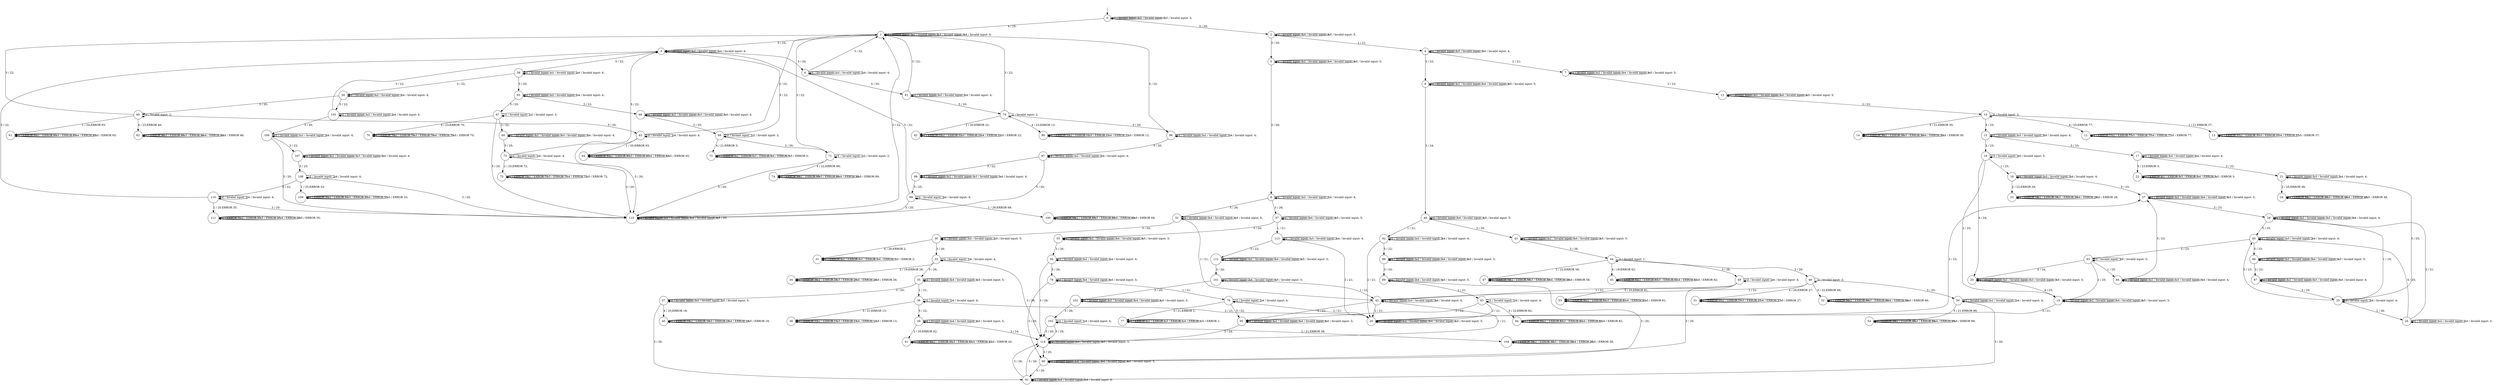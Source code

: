 digraph g {
__start0 [label="" shape="none"];

	s0 [shape="circle" label="0"];
	s1 [shape="circle" label="1"];
	s2 [shape="circle" label="2"];
	s3 [shape="circle" label="3"];
	s4 [shape="circle" label="4"];
	s5 [shape="circle" label="5"];
	s6 [shape="circle" label="6"];
	s7 [shape="circle" label="7"];
	s8 [shape="circle" label="8"];
	s9 [shape="circle" label="9"];
	s10 [shape="circle" label="10"];
	s11 [shape="circle" label="11"];
	s12 [shape="circle" label="12"];
	s13 [shape="circle" label="13"];
	s14 [shape="circle" label="14"];
	s15 [shape="circle" label="15"];
	s16 [shape="circle" label="16"];
	s17 [shape="circle" label="17"];
	s18 [shape="circle" label="18"];
	s19 [shape="circle" label="19"];
	s20 [shape="circle" label="20"];
	s21 [shape="circle" label="21"];
	s22 [shape="circle" label="22"];
	s23 [shape="circle" label="23"];
	s24 [shape="circle" label="24"];
	s25 [shape="circle" label="25"];
	s26 [shape="circle" label="26"];
	s27 [shape="circle" label="27"];
	s28 [shape="circle" label="28"];
	s29 [shape="circle" label="29"];
	s30 [shape="circle" label="30"];
	s31 [shape="circle" label="31"];
	s32 [shape="circle" label="32"];
	s33 [shape="circle" label="33"];
	s34 [shape="circle" label="34"];
	s35 [shape="circle" label="35"];
	s36 [shape="circle" label="36"];
	s37 [shape="circle" label="37"];
	s38 [shape="circle" label="38"];
	s39 [shape="circle" label="39"];
	s40 [shape="circle" label="40"];
	s41 [shape="circle" label="41"];
	s42 [shape="circle" label="42"];
	s43 [shape="circle" label="43"];
	s44 [shape="circle" label="44"];
	s45 [shape="circle" label="45"];
	s46 [shape="circle" label="46"];
	s47 [shape="circle" label="47"];
	s48 [shape="circle" label="48"];
	s49 [shape="circle" label="49"];
	s50 [shape="circle" label="50"];
	s51 [shape="circle" label="51"];
	s52 [shape="circle" label="52"];
	s53 [shape="circle" label="53"];
	s54 [shape="circle" label="54"];
	s55 [shape="circle" label="55"];
	s56 [shape="circle" label="56"];
	s57 [shape="circle" label="57"];
	s58 [shape="circle" label="58"];
	s59 [shape="circle" label="59"];
	s60 [shape="circle" label="60"];
	s61 [shape="circle" label="61"];
	s62 [shape="circle" label="62"];
	s63 [shape="circle" label="63"];
	s64 [shape="circle" label="64"];
	s65 [shape="circle" label="65"];
	s66 [shape="circle" label="66"];
	s67 [shape="circle" label="67"];
	s68 [shape="circle" label="68"];
	s69 [shape="circle" label="69"];
	s70 [shape="circle" label="70"];
	s71 [shape="circle" label="71"];
	s72 [shape="circle" label="72"];
	s73 [shape="circle" label="73"];
	s74 [shape="circle" label="74"];
	s75 [shape="circle" label="75"];
	s76 [shape="circle" label="76"];
	s77 [shape="circle" label="77"];
	s78 [shape="circle" label="78"];
	s79 [shape="circle" label="79"];
	s80 [shape="circle" label="80"];
	s81 [shape="circle" label="81"];
	s82 [shape="circle" label="82"];
	s83 [shape="circle" label="83"];
	s84 [shape="circle" label="84"];
	s85 [shape="circle" label="85"];
	s86 [shape="circle" label="86"];
	s87 [shape="circle" label="87"];
	s88 [shape="circle" label="88"];
	s89 [shape="circle" label="89"];
	s90 [shape="circle" label="90"];
	s91 [shape="circle" label="91"];
	s92 [shape="circle" label="92"];
	s93 [shape="circle" label="93"];
	s94 [shape="circle" label="94"];
	s95 [shape="circle" label="95"];
	s96 [shape="circle" label="96"];
	s97 [shape="circle" label="97"];
	s98 [shape="circle" label="98"];
	s99 [shape="circle" label="99"];
	s100 [shape="circle" label="100"];
	s101 [shape="circle" label="101"];
	s102 [shape="circle" label="102"];
	s103 [shape="circle" label="103"];
	s104 [shape="circle" label="104"];
	s105 [shape="circle" label="105"];
	s106 [shape="circle" label="106"];
	s107 [shape="circle" label="107"];
	s108 [shape="circle" label="108"];
	s109 [shape="circle" label="109"];
	s110 [shape="circle" label="110"];
	s111 [shape="circle" label="111"];
	s112 [shape="circle" label="112"];
	s113 [shape="circle" label="113"];
	s114 [shape="circle" label="114"];
	s115 [shape="circle" label="115"];
	s0 -> s0 [label="1 / Invalid input: 1;"];
	s0 -> s0 [label="2 / Invalid input: 2;"];
	s0 -> s0 [label="3 / Invalid input: 3;"];
	s0 -> s1 [label="4 / 25;"];
	s0 -> s2 [label="5 / 26;"];
	s1 -> s1 [label="1 / Invalid input: 1;"];
	s1 -> s1 [label="2 / Invalid input: 2;"];
	s1 -> s1 [label="3 / Invalid input: 3;"];
	s1 -> s1 [label="4 / Invalid input: 4;"];
	s1 -> s3 [label="5 / 25;"];
	s2 -> s4 [label="1 / 21;"];
	s2 -> s2 [label="2 / Invalid input: 2;"];
	s2 -> s5 [label="3 / 20;"];
	s2 -> s2 [label="4 / Invalid input: 4;"];
	s2 -> s2 [label="5 / Invalid input: 5;"];
	s3 -> s3 [label="1 / Invalid input: 1;"];
	s3 -> s3 [label="2 / Invalid input: 2;"];
	s3 -> s6 [label="3 / 20;"];
	s3 -> s3 [label="4 / Invalid input: 4;"];
	s3 -> s58 [label="5 / 22;"];
	s4 -> s4 [label="1 / Invalid input: 1;"];
	s4 -> s7 [label="2 / 21;"];
	s4 -> s4 [label="3 / Invalid input: 3;"];
	s4 -> s4 [label="4 / Invalid input: 4;"];
	s4 -> s8 [label="5 / 22;"];
	s5 -> s5 [label="1 / Invalid input: 1;"];
	s5 -> s5 [label="2 / Invalid input: 2;"];
	s5 -> s9 [label="3 / 26;"];
	s5 -> s5 [label="4 / Invalid input: 4;"];
	s5 -> s5 [label="5 / Invalid input: 5;"];
	s6 -> s6 [label="1 / Invalid input: 1;"];
	s6 -> s6 [label="2 / Invalid input: 2;"];
	s6 -> s1 [label="3 / 22;"];
	s6 -> s6 [label="4 / Invalid input: 4;"];
	s6 -> s81 [label="5 / 20;"];
	s7 -> s7 [label="1 / Invalid input: 1;"];
	s7 -> s7 [label="2 / Invalid input: 2;"];
	s7 -> s12 [label="3 / 23;"];
	s7 -> s7 [label="4 / Invalid input: 4;"];
	s7 -> s7 [label="5 / Invalid input: 5;"];
	s8 -> s8 [label="1 / Invalid input: 1;"];
	s8 -> s8 [label="2 / Invalid input: 2;"];
	s8 -> s46 [label="3 / 24;"];
	s8 -> s8 [label="4 / Invalid input: 4;"];
	s8 -> s8 [label="5 / Invalid input: 5;"];
	s9 -> s9 [label="1 / Invalid input: 1;"];
	s9 -> s9 [label="2 / Invalid input: 2;"];
	s9 -> s57 [label="3 / 26;"];
	s9 -> s9 [label="4 / Invalid input: 4;"];
	s9 -> s32 [label="5 / 26;"];
	s10 -> s13 [label="1 / 21;ERROR 37;"];
	s10 -> s10 [label="2 / Invalid input: 2;"];
	s10 -> s14 [label="3 / 21;ERROR 30;"];
	s10 -> s11 [label="4 / 25;ERROR 77;"];
	s10 -> s15 [label="5 / 25;"];
	s11 -> s11 [label="1 / ERROR 77;"];
	s11 -> s11 [label="2 / ERROR 77;"];
	s11 -> s11 [label="3 / ERROR 77;"];
	s11 -> s11 [label="4 / ERROR 77;"];
	s11 -> s11 [label="5 / ERROR 77;"];
	s12 -> s12 [label="1 / Invalid input: 1;"];
	s12 -> s12 [label="2 / Invalid input: 2;"];
	s12 -> s10 [label="3 / 23;"];
	s12 -> s12 [label="4 / Invalid input: 4;"];
	s12 -> s12 [label="5 / Invalid input: 5;"];
	s13 -> s13 [label="1 / ERROR 37;"];
	s13 -> s13 [label="2 / ERROR 37;"];
	s13 -> s13 [label="3 / ERROR 37;"];
	s13 -> s13 [label="4 / ERROR 37;"];
	s13 -> s13 [label="5 / ERROR 37;"];
	s14 -> s14 [label="1 / ERROR 30;"];
	s14 -> s14 [label="2 / ERROR 30;"];
	s14 -> s14 [label="3 / ERROR 30;"];
	s14 -> s14 [label="4 / ERROR 30;"];
	s14 -> s14 [label="5 / ERROR 30;"];
	s15 -> s15 [label="1 / Invalid input: 1;"];
	s15 -> s16 [label="2 / 23;"];
	s15 -> s15 [label="3 / Invalid input: 3;"];
	s15 -> s15 [label="4 / Invalid input: 4;"];
	s15 -> s17 [label="5 / 23;"];
	s16 -> s18 [label="1 / 25;"];
	s16 -> s19 [label="2 / 25;"];
	s16 -> s16 [label="3 / Invalid input: 3;"];
	s16 -> s20 [label="4 / 24;"];
	s16 -> s16 [label="5 / Invalid input: 5;"];
	s17 -> s17 [label="1 / Invalid input: 1;"];
	s17 -> s17 [label="2 / Invalid input: 2;"];
	s17 -> s21 [label="3 / 22;"];
	s17 -> s17 [label="4 / Invalid input: 4;"];
	s17 -> s22 [label="5 / 23;ERROR 3;"];
	s18 -> s18 [label="1 / Invalid input: 1;"];
	s18 -> s23 [label="2 / 23;ERROR 28;"];
	s18 -> s18 [label="3 / Invalid input: 3;"];
	s18 -> s18 [label="4 / Invalid input: 4;"];
	s18 -> s27 [label="5 / 23;"];
	s19 -> s19 [label="1 / Invalid input: 1;"];
	s19 -> s19 [label="2 / Invalid input: 2;"];
	s19 -> s29 [label="3 / 21;"];
	s19 -> s19 [label="4 / Invalid input: 4;"];
	s19 -> s19 [label="5 / Invalid input: 5;"];
	s20 -> s20 [label="1 / Invalid input: 1;"];
	s20 -> s20 [label="2 / Invalid input: 2;"];
	s20 -> s20 [label="3 / Invalid input: 3;"];
	s20 -> s19 [label="4 / 25;"];
	s20 -> s20 [label="5 / Invalid input: 5;"];
	s21 -> s21 [label="1 / Invalid input: 1;"];
	s21 -> s24 [label="2 / 25;ERROR 48;"];
	s21 -> s21 [label="3 / Invalid input: 3;"];
	s21 -> s21 [label="4 / Invalid input: 4;"];
	s21 -> s25 [label="5 / 25;"];
	s22 -> s22 [label="1 / ERROR 3;"];
	s22 -> s22 [label="2 / ERROR 3;"];
	s22 -> s22 [label="3 / ERROR 3;"];
	s22 -> s22 [label="4 / ERROR 3;"];
	s22 -> s22 [label="5 / ERROR 3;"];
	s23 -> s23 [label="1 / ERROR 28;"];
	s23 -> s23 [label="2 / ERROR 28;"];
	s23 -> s23 [label="3 / ERROR 28;"];
	s23 -> s23 [label="4 / ERROR 28;"];
	s23 -> s23 [label="5 / ERROR 28;"];
	s24 -> s24 [label="1 / ERROR 48;"];
	s24 -> s24 [label="2 / ERROR 48;"];
	s24 -> s24 [label="3 / ERROR 48;"];
	s24 -> s24 [label="4 / ERROR 48;"];
	s24 -> s24 [label="5 / ERROR 48;"];
	s25 -> s28 [label="1 / 19;"];
	s25 -> s26 [label="2 / 26;"];
	s25 -> s25 [label="3 / Invalid input: 3;"];
	s25 -> s25 [label="4 / Invalid input: 4;"];
	s25 -> s85 [label="5 / 23;"];
	s26 -> s26 [label="1 / Invalid input: 1;"];
	s26 -> s26 [label="2 / Invalid input: 2;"];
	s26 -> s26 [label="3 / Invalid input: 3;"];
	s26 -> s85 [label="4 / 25;"];
	s26 -> s28 [label="5 / 21;"];
	s27 -> s27 [label="1 / Invalid input: 1;"];
	s27 -> s27 [label="2 / Invalid input: 2;"];
	s27 -> s28 [label="3 / 23;"];
	s27 -> s27 [label="4 / Invalid input: 4;"];
	s27 -> s27 [label="5 / Invalid input: 5;"];
	s28 -> s28 [label="1 / Invalid input: 1;"];
	s28 -> s28 [label="2 / Invalid input: 2;"];
	s28 -> s28 [label="3 / Invalid input: 3;"];
	s28 -> s28 [label="4 / Invalid input: 4;"];
	s28 -> s85 [label="5 / 25;"];
	s29 -> s29 [label="1 / Invalid input: 1;"];
	s29 -> s29 [label="2 / Invalid input: 2;"];
	s29 -> s27 [label="3 / 23;"];
	s29 -> s29 [label="4 / Invalid input: 4;"];
	s29 -> s29 [label="5 / Invalid input: 5;"];
	s30 -> s30 [label="1 / Invalid input: 1;"];
	s30 -> s30 [label="2 / Invalid input: 2;"];
	s30 -> s33 [label="3 / 26;"];
	s30 -> s31 [label="4 / 26;ERROR 2;"];
	s30 -> s30 [label="5 / Invalid input: 5;"];
	s31 -> s31 [label="1 / ERROR 2;"];
	s31 -> s31 [label="2 / ERROR 2;"];
	s31 -> s31 [label="3 / ERROR 2;"];
	s31 -> s31 [label="4 / ERROR 2;"];
	s31 -> s31 [label="5 / ERROR 2;"];
	s32 -> s42 [label="1 / 21;"];
	s32 -> s32 [label="2 / Invalid input: 2;"];
	s32 -> s30 [label="3 / 20;"];
	s32 -> s32 [label="4 / Invalid input: 4;"];
	s32 -> s32 [label="5 / Invalid input: 5;"];
	s33 -> s33 [label="1 / Invalid input: 1;"];
	s33 -> s34 [label="2 / 19;ERROR 26;"];
	s33 -> s114 [label="3 / 26;"];
	s33 -> s33 [label="4 / Invalid input: 4;"];
	s33 -> s35 [label="5 / 26;"];
	s34 -> s34 [label="1 / ERROR 26;"];
	s34 -> s34 [label="2 / ERROR 26;"];
	s34 -> s34 [label="3 / ERROR 26;"];
	s34 -> s34 [label="4 / ERROR 26;"];
	s34 -> s34 [label="5 / ERROR 26;"];
	s35 -> s36 [label="1 / 21;"];
	s35 -> s35 [label="2 / Invalid input: 2;"];
	s35 -> s37 [label="3 / 20;"];
	s35 -> s35 [label="4 / Invalid input: 4;"];
	s35 -> s35 [label="5 / Invalid input: 5;"];
	s36 -> s36 [label="1 / Invalid input: 1;"];
	s36 -> s29 [label="2 / 21;"];
	s36 -> s38 [label="3 / 21;ERROR 13;"];
	s36 -> s36 [label="4 / Invalid input: 4;"];
	s36 -> s39 [label="5 / 22;"];
	s37 -> s37 [label="1 / Invalid input: 1;"];
	s37 -> s37 [label="2 / Invalid input: 2;"];
	s37 -> s91 [label="3 / 26;"];
	s37 -> s40 [label="4 / 20;ERROR 18;"];
	s37 -> s37 [label="5 / Invalid input: 5;"];
	s38 -> s38 [label="1 / ERROR 13;"];
	s38 -> s38 [label="2 / ERROR 13;"];
	s38 -> s38 [label="3 / ERROR 13;"];
	s38 -> s38 [label="4 / ERROR 13;"];
	s38 -> s38 [label="5 / ERROR 13;"];
	s39 -> s39 [label="1 / Invalid input: 1;"];
	s39 -> s41 [label="2 / 20;ERROR 42;"];
	s39 -> s114 [label="3 / 24;"];
	s39 -> s39 [label="4 / Invalid input: 4;"];
	s39 -> s39 [label="5 / Invalid input: 5;"];
	s40 -> s40 [label="1 / ERROR 18;"];
	s40 -> s40 [label="2 / ERROR 18;"];
	s40 -> s40 [label="3 / ERROR 18;"];
	s40 -> s40 [label="4 / ERROR 18;"];
	s40 -> s40 [label="5 / ERROR 18;"];
	s41 -> s41 [label="1 / ERROR 42;"];
	s41 -> s41 [label="2 / ERROR 42;"];
	s41 -> s41 [label="3 / ERROR 42;"];
	s41 -> s41 [label="4 / ERROR 42;"];
	s41 -> s41 [label="5 / ERROR 42;"];
	s42 -> s42 [label="1 / Invalid input: 1;"];
	s42 -> s29 [label="2 / 21;"];
	s42 -> s42 [label="3 / Invalid input: 3;"];
	s42 -> s42 [label="4 / Invalid input: 4;"];
	s42 -> s95 [label="5 / 22;"];
	s43 -> s43 [label="1 / Invalid input: 1;"];
	s43 -> s43 [label="2 / Invalid input: 2;"];
	s43 -> s44 [label="3 / 26;"];
	s43 -> s43 [label="4 / Invalid input: 4;"];
	s43 -> s43 [label="5 / Invalid input: 5;"];
	s44 -> s44 [label="1 / Invalid input: 1;"];
	s44 -> s47 [label="2 / 22;ERROR 58;"];
	s44 -> s48 [label="3 / 26;"];
	s44 -> s45 [label="4 / 19;ERROR 62;"];
	s44 -> s49 [label="5 / 26;"];
	s45 -> s45 [label="1 / ERROR 62;"];
	s45 -> s45 [label="2 / ERROR 62;"];
	s45 -> s45 [label="3 / ERROR 62;"];
	s45 -> s45 [label="4 / ERROR 62;"];
	s45 -> s45 [label="5 / ERROR 62;"];
	s46 -> s92 [label="1 / 21;"];
	s46 -> s46 [label="2 / Invalid input: 2;"];
	s46 -> s43 [label="3 / 20;"];
	s46 -> s46 [label="4 / Invalid input: 4;"];
	s46 -> s46 [label="5 / Invalid input: 5;"];
	s47 -> s47 [label="1 / ERROR 58;"];
	s47 -> s47 [label="2 / ERROR 58;"];
	s47 -> s47 [label="3 / ERROR 58;"];
	s47 -> s47 [label="4 / ERROR 58;"];
	s47 -> s47 [label="5 / ERROR 58;"];
	s48 -> s42 [label="1 / 21;"];
	s48 -> s48 [label="2 / Invalid input: 2;"];
	s48 -> s50 [label="3 / 20;"];
	s48 -> s51 [label="4 / 26;ERROR 27;"];
	s48 -> s52 [label="5 / 22;ERROR 66;"];
	s49 -> s42 [label="1 / 21;"];
	s49 -> s49 [label="2 / Invalid input: 2;"];
	s49 -> s90 [label="3 / 20;"];
	s49 -> s49 [label="4 / Invalid input: 4;"];
	s49 -> s53 [label="5 / 25;ERROR 81;"];
	s50 -> s50 [label="1 / Invalid input: 1;"];
	s50 -> s50 [label="2 / Invalid input: 2;"];
	s50 -> s91 [label="3 / 26;"];
	s50 -> s50 [label="4 / Invalid input: 4;"];
	s50 -> s54 [label="5 / 21;ERROR 99;"];
	s51 -> s51 [label="1 / ERROR 27;"];
	s51 -> s51 [label="2 / ERROR 27;"];
	s51 -> s51 [label="3 / ERROR 27;"];
	s51 -> s51 [label="4 / ERROR 27;"];
	s51 -> s51 [label="5 / ERROR 27;"];
	s52 -> s52 [label="1 / ERROR 66;"];
	s52 -> s52 [label="2 / ERROR 66;"];
	s52 -> s52 [label="3 / ERROR 66;"];
	s52 -> s52 [label="4 / ERROR 66;"];
	s52 -> s52 [label="5 / ERROR 66;"];
	s53 -> s53 [label="1 / ERROR 81;"];
	s53 -> s53 [label="2 / ERROR 81;"];
	s53 -> s53 [label="3 / ERROR 81;"];
	s53 -> s53 [label="4 / ERROR 81;"];
	s53 -> s53 [label="5 / ERROR 81;"];
	s54 -> s54 [label="1 / ERROR 99;"];
	s54 -> s54 [label="2 / ERROR 99;"];
	s54 -> s54 [label="3 / ERROR 99;"];
	s54 -> s54 [label="4 / ERROR 99;"];
	s54 -> s54 [label="5 / ERROR 99;"];
	s55 -> s55 [label="1 / Invalid input: 1;"];
	s55 -> s55 [label="2 / Invalid input: 2;"];
	s55 -> s56 [label="3 / 26;"];
	s55 -> s55 [label="4 / Invalid input: 4;"];
	s55 -> s55 [label="5 / Invalid input: 5;"];
	s56 -> s56 [label="1 / Invalid input: 1;"];
	s56 -> s56 [label="2 / Invalid input: 2;"];
	s56 -> s114 [label="3 / 26;"];
	s56 -> s56 [label="4 / Invalid input: 4;"];
	s56 -> s78 [label="5 / 26;"];
	s57 -> s113 [label="1 / 21;"];
	s57 -> s57 [label="2 / Invalid input: 2;"];
	s57 -> s55 [label="3 / 20;"];
	s57 -> s57 [label="4 / Invalid input: 4;"];
	s57 -> s57 [label="5 / Invalid input: 5;"];
	s58 -> s58 [label="1 / Invalid input: 1;"];
	s58 -> s58 [label="2 / Invalid input: 2;"];
	s58 -> s65 [label="3 / 20;"];
	s58 -> s58 [label="4 / Invalid input: 4;"];
	s58 -> s59 [label="5 / 22;"];
	s59 -> s59 [label="1 / Invalid input: 1;"];
	s59 -> s59 [label="2 / Invalid input: 2;"];
	s59 -> s60 [label="3 / 20;"];
	s59 -> s59 [label="4 / Invalid input: 4;"];
	s59 -> s105 [label="5 / 22;"];
	s60 -> s61 [label="1 / 24;ERROR 65;"];
	s60 -> s60 [label="2 / Invalid input: 2;"];
	s60 -> s1 [label="3 / 22;"];
	s60 -> s62 [label="4 / 23;ERROR 46;"];
	s60 -> s63 [label="5 / 20;"];
	s61 -> s61 [label="1 / ERROR 65;"];
	s61 -> s61 [label="2 / ERROR 65;"];
	s61 -> s61 [label="3 / ERROR 65;"];
	s61 -> s61 [label="4 / ERROR 65;"];
	s61 -> s61 [label="5 / ERROR 65;"];
	s62 -> s62 [label="1 / ERROR 46;"];
	s62 -> s62 [label="2 / ERROR 46;"];
	s62 -> s62 [label="3 / ERROR 46;"];
	s62 -> s62 [label="4 / ERROR 46;"];
	s62 -> s62 [label="5 / ERROR 46;"];
	s63 -> s64 [label="1 / 20;ERROR 93;"];
	s63 -> s63 [label="2 / Invalid input: 2;"];
	s63 -> s1 [label="3 / 22;"];
	s63 -> s63 [label="4 / Invalid input: 4;"];
	s63 -> s115 [label="5 / 20;"];
	s64 -> s64 [label="1 / ERROR 93;"];
	s64 -> s64 [label="2 / ERROR 93;"];
	s64 -> s64 [label="3 / ERROR 93;"];
	s64 -> s64 [label="4 / ERROR 93;"];
	s64 -> s64 [label="5 / ERROR 93;"];
	s65 -> s65 [label="1 / Invalid input: 1;"];
	s65 -> s65 [label="2 / Invalid input: 2;"];
	s65 -> s66 [label="3 / 22;"];
	s65 -> s65 [label="4 / Invalid input: 4;"];
	s65 -> s67 [label="5 / 20;"];
	s66 -> s66 [label="1 / Invalid input: 1;"];
	s66 -> s66 [label="2 / Invalid input: 2;"];
	s66 -> s66 [label="3 / Invalid input: 3;"];
	s66 -> s66 [label="4 / Invalid input: 4;"];
	s66 -> s68 [label="5 / 25;"];
	s67 -> s67 [label="1 / Invalid input: 1;"];
	s67 -> s67 [label="2 / Invalid input: 2;"];
	s67 -> s69 [label="3 / 22;"];
	s67 -> s70 [label="4 / 23;ERROR 70;"];
	s67 -> s115 [label="5 / 20;"];
	s68 -> s68 [label="1 / Invalid input: 1;"];
	s68 -> s68 [label="2 / Invalid input: 2;"];
	s68 -> s71 [label="3 / 20;"];
	s68 -> s72 [label="4 / 21;ERROR 5;"];
	s68 -> s3 [label="5 / 22;"];
	s69 -> s69 [label="1 / Invalid input: 1;"];
	s69 -> s69 [label="2 / Invalid input: 2;"];
	s69 -> s69 [label="3 / Invalid input: 3;"];
	s69 -> s69 [label="4 / Invalid input: 4;"];
	s69 -> s73 [label="5 / 25;"];
	s70 -> s70 [label="1 / ERROR 70;"];
	s70 -> s70 [label="2 / ERROR 70;"];
	s70 -> s70 [label="3 / ERROR 70;"];
	s70 -> s70 [label="4 / ERROR 70;"];
	s70 -> s70 [label="5 / ERROR 70;"];
	s71 -> s71 [label="1 / Invalid input: 1;"];
	s71 -> s71 [label="2 / Invalid input: 2;"];
	s71 -> s1 [label="3 / 22;"];
	s71 -> s74 [label="4 / 22;ERROR 89;"];
	s71 -> s115 [label="5 / 20;"];
	s72 -> s72 [label="1 / ERROR 5;"];
	s72 -> s72 [label="2 / ERROR 5;"];
	s72 -> s72 [label="3 / ERROR 5;"];
	s72 -> s72 [label="4 / ERROR 5;"];
	s72 -> s72 [label="5 / ERROR 5;"];
	s73 -> s73 [label="1 / Invalid input: 1;"];
	s73 -> s75 [label="2 / 25;ERROR 72;"];
	s73 -> s115 [label="3 / 20;"];
	s73 -> s73 [label="4 / Invalid input: 4;"];
	s73 -> s3 [label="5 / 22;"];
	s74 -> s74 [label="1 / ERROR 89;"];
	s74 -> s74 [label="2 / ERROR 89;"];
	s74 -> s74 [label="3 / ERROR 89;"];
	s74 -> s74 [label="4 / ERROR 89;"];
	s74 -> s74 [label="5 / ERROR 89;"];
	s75 -> s75 [label="1 / ERROR 72;"];
	s75 -> s75 [label="2 / ERROR 72;"];
	s75 -> s75 [label="3 / ERROR 72;"];
	s75 -> s75 [label="4 / ERROR 72;"];
	s75 -> s75 [label="5 / ERROR 72;"];
	s76 -> s76 [label="1 / Invalid input: 1;"];
	s76 -> s29 [label="2 / 21;"];
	s76 -> s77 [label="3 / 21;ERROR 1;"];
	s76 -> s76 [label="4 / Invalid input: 4;"];
	s76 -> s95 [label="5 / 22;"];
	s77 -> s77 [label="1 / ERROR 1;"];
	s77 -> s77 [label="2 / ERROR 1;"];
	s77 -> s77 [label="3 / ERROR 1;"];
	s77 -> s77 [label="4 / ERROR 1;"];
	s77 -> s77 [label="5 / ERROR 1;"];
	s78 -> s76 [label="1 / 21;"];
	s78 -> s78 [label="2 / Invalid input: 2;"];
	s78 -> s90 [label="3 / 20;"];
	s78 -> s78 [label="4 / Invalid input: 4;"];
	s78 -> s78 [label="5 / Invalid input: 5;"];
	s79 -> s82 [label="1 / 20;ERROR 22;"];
	s79 -> s79 [label="2 / Invalid input: 2;"];
	s79 -> s1 [label="3 / 22;"];
	s79 -> s80 [label="4 / 23;ERROR 12;"];
	s79 -> s96 [label="5 / 20;"];
	s80 -> s80 [label="1 / ERROR 12;"];
	s80 -> s80 [label="2 / ERROR 12;"];
	s80 -> s80 [label="3 / ERROR 12;"];
	s80 -> s80 [label="4 / ERROR 12;"];
	s80 -> s80 [label="5 / ERROR 12;"];
	s81 -> s81 [label="1 / Invalid input: 1;"];
	s81 -> s81 [label="2 / Invalid input: 2;"];
	s81 -> s1 [label="3 / 22;"];
	s81 -> s81 [label="4 / Invalid input: 4;"];
	s81 -> s79 [label="5 / 20;"];
	s82 -> s82 [label="1 / ERROR 22;"];
	s82 -> s82 [label="2 / ERROR 22;"];
	s82 -> s82 [label="3 / ERROR 22;"];
	s82 -> s82 [label="4 / ERROR 22;"];
	s82 -> s82 [label="5 / ERROR 22;"];
	s83 -> s84 [label="1 / 25;"];
	s83 -> s19 [label="2 / 25;"];
	s83 -> s83 [label="3 / Invalid input: 3;"];
	s83 -> s20 [label="4 / 24;"];
	s83 -> s83 [label="5 / Invalid input: 5;"];
	s84 -> s84 [label="1 / Invalid input: 1;"];
	s84 -> s84 [label="2 / Invalid input: 2;"];
	s84 -> s84 [label="3 / Invalid input: 3;"];
	s84 -> s84 [label="4 / Invalid input: 4;"];
	s84 -> s27 [label="5 / 23;"];
	s85 -> s85 [label="1 / Invalid input: 1;"];
	s85 -> s83 [label="2 / 23;"];
	s85 -> s85 [label="3 / Invalid input: 3;"];
	s85 -> s85 [label="4 / Invalid input: 4;"];
	s85 -> s86 [label="5 / 23;"];
	s86 -> s86 [label="1 / Invalid input: 1;"];
	s86 -> s86 [label="2 / Invalid input: 2;"];
	s86 -> s87 [label="3 / 22;"];
	s86 -> s86 [label="4 / Invalid input: 4;"];
	s86 -> s86 [label="5 / Invalid input: 5;"];
	s87 -> s87 [label="1 / Invalid input: 1;"];
	s87 -> s87 [label="2 / Invalid input: 2;"];
	s87 -> s87 [label="3 / Invalid input: 3;"];
	s87 -> s87 [label="4 / Invalid input: 4;"];
	s87 -> s25 [label="5 / 25;"];
	s88 -> s88 [label="1 / Invalid input: 1;"];
	s88 -> s88 [label="2 / Invalid input: 2;"];
	s88 -> s89 [label="3 / 24;"];
	s88 -> s88 [label="4 / Invalid input: 4;"];
	s88 -> s88 [label="5 / Invalid input: 5;"];
	s89 -> s93 [label="1 / 21;"];
	s89 -> s89 [label="2 / Invalid input: 2;"];
	s89 -> s90 [label="3 / 20;"];
	s89 -> s89 [label="4 / Invalid input: 4;"];
	s89 -> s89 [label="5 / Invalid input: 5;"];
	s90 -> s90 [label="1 / Invalid input: 1;"];
	s90 -> s90 [label="2 / Invalid input: 2;"];
	s90 -> s91 [label="3 / 26;"];
	s90 -> s90 [label="4 / Invalid input: 4;"];
	s90 -> s90 [label="5 / Invalid input: 5;"];
	s91 -> s91 [label="1 / Invalid input: 1;"];
	s91 -> s91 [label="2 / Invalid input: 2;"];
	s91 -> s114 [label="3 / 26;"];
	s91 -> s91 [label="4 / Invalid input: 4;"];
	s91 -> s114 [label="5 / 26;"];
	s92 -> s92 [label="1 / Invalid input: 1;"];
	s92 -> s29 [label="2 / 21;"];
	s92 -> s92 [label="3 / Invalid input: 3;"];
	s92 -> s92 [label="4 / Invalid input: 4;"];
	s92 -> s88 [label="5 / 22;"];
	s93 -> s93 [label="1 / Invalid input: 1;"];
	s93 -> s29 [label="2 / 21;"];
	s93 -> s94 [label="3 / 22;ERROR 82;"];
	s93 -> s93 [label="4 / Invalid input: 4;"];
	s93 -> s95 [label="5 / 22;"];
	s94 -> s94 [label="1 / ERROR 82;"];
	s94 -> s94 [label="2 / ERROR 82;"];
	s94 -> s94 [label="3 / ERROR 82;"];
	s94 -> s94 [label="4 / ERROR 82;"];
	s94 -> s94 [label="5 / ERROR 82;"];
	s95 -> s95 [label="1 / Invalid input: 1;"];
	s95 -> s95 [label="2 / Invalid input: 2;"];
	s95 -> s114 [label="3 / 24;"];
	s95 -> s95 [label="4 / Invalid input: 4;"];
	s95 -> s95 [label="5 / Invalid input: 5;"];
	s96 -> s96 [label="1 / Invalid input: 1;"];
	s96 -> s96 [label="2 / Invalid input: 2;"];
	s96 -> s1 [label="3 / 22;"];
	s96 -> s96 [label="4 / Invalid input: 4;"];
	s96 -> s97 [label="5 / 20;"];
	s97 -> s97 [label="1 / Invalid input: 1;"];
	s97 -> s97 [label="2 / Invalid input: 2;"];
	s97 -> s98 [label="3 / 22;"];
	s97 -> s97 [label="4 / Invalid input: 4;"];
	s97 -> s115 [label="5 / 20;"];
	s98 -> s98 [label="1 / Invalid input: 1;"];
	s98 -> s98 [label="2 / Invalid input: 2;"];
	s98 -> s98 [label="3 / Invalid input: 3;"];
	s98 -> s98 [label="4 / Invalid input: 4;"];
	s98 -> s99 [label="5 / 25;"];
	s99 -> s100 [label="1 / 26;ERROR 69;"];
	s99 -> s99 [label="2 / Invalid input: 2;"];
	s99 -> s115 [label="3 / 20;"];
	s99 -> s99 [label="4 / Invalid input: 4;"];
	s99 -> s3 [label="5 / 22;"];
	s100 -> s100 [label="1 / ERROR 69;"];
	s100 -> s100 [label="2 / ERROR 69;"];
	s100 -> s100 [label="3 / ERROR 69;"];
	s100 -> s100 [label="4 / ERROR 69;"];
	s100 -> s100 [label="5 / ERROR 69;"];
	s101 -> s42 [label="1 / 21;"];
	s101 -> s101 [label="2 / Invalid input: 2;"];
	s101 -> s102 [label="3 / 20;"];
	s101 -> s101 [label="4 / Invalid input: 4;"];
	s101 -> s101 [label="5 / Invalid input: 5;"];
	s102 -> s102 [label="1 / Invalid input: 1;"];
	s102 -> s102 [label="2 / Invalid input: 2;"];
	s102 -> s103 [label="3 / 26;"];
	s102 -> s102 [label="4 / Invalid input: 4;"];
	s102 -> s102 [label="5 / Invalid input: 5;"];
	s103 -> s103 [label="1 / Invalid input: 1;"];
	s103 -> s104 [label="2 / 21;ERROR 38;"];
	s103 -> s114 [label="3 / 26;"];
	s103 -> s103 [label="4 / Invalid input: 4;"];
	s103 -> s114 [label="5 / 26;"];
	s104 -> s104 [label="1 / ERROR 38;"];
	s104 -> s104 [label="2 / ERROR 38;"];
	s104 -> s104 [label="3 / ERROR 38;"];
	s104 -> s104 [label="4 / ERROR 38;"];
	s104 -> s104 [label="5 / ERROR 38;"];
	s105 -> s105 [label="1 / Invalid input: 1;"];
	s105 -> s105 [label="2 / Invalid input: 2;"];
	s105 -> s106 [label="3 / 20;"];
	s105 -> s105 [label="4 / Invalid input: 4;"];
	s105 -> s3 [label="5 / 22;"];
	s106 -> s106 [label="1 / Invalid input: 1;"];
	s106 -> s106 [label="2 / Invalid input: 2;"];
	s106 -> s107 [label="3 / 22;"];
	s106 -> s106 [label="4 / Invalid input: 4;"];
	s106 -> s115 [label="5 / 20;"];
	s107 -> s107 [label="1 / Invalid input: 1;"];
	s107 -> s107 [label="2 / Invalid input: 2;"];
	s107 -> s107 [label="3 / Invalid input: 3;"];
	s107 -> s107 [label="4 / Invalid input: 4;"];
	s107 -> s108 [label="5 / 25;"];
	s108 -> s109 [label="1 / 25;ERROR 33;"];
	s108 -> s108 [label="2 / Invalid input: 2;"];
	s108 -> s115 [label="3 / 20;"];
	s108 -> s108 [label="4 / Invalid input: 4;"];
	s108 -> s110 [label="5 / 22;"];
	s109 -> s109 [label="1 / ERROR 33;"];
	s109 -> s109 [label="2 / ERROR 33;"];
	s109 -> s109 [label="3 / ERROR 33;"];
	s109 -> s109 [label="4 / ERROR 33;"];
	s109 -> s109 [label="5 / ERROR 33;"];
	s110 -> s111 [label="1 / 25;ERROR 35;"];
	s110 -> s110 [label="2 / Invalid input: 2;"];
	s110 -> s115 [label="3 / 20;"];
	s110 -> s110 [label="4 / Invalid input: 4;"];
	s110 -> s3 [label="5 / 22;"];
	s111 -> s111 [label="1 / ERROR 35;"];
	s111 -> s111 [label="2 / ERROR 35;"];
	s111 -> s111 [label="3 / ERROR 35;"];
	s111 -> s111 [label="4 / ERROR 35;"];
	s111 -> s111 [label="5 / ERROR 35;"];
	s112 -> s112 [label="1 / Invalid input: 1;"];
	s112 -> s112 [label="2 / Invalid input: 2;"];
	s112 -> s101 [label="3 / 24;"];
	s112 -> s112 [label="4 / Invalid input: 4;"];
	s112 -> s112 [label="5 / Invalid input: 5;"];
	s113 -> s113 [label="1 / Invalid input: 1;"];
	s113 -> s29 [label="2 / 21;"];
	s113 -> s113 [label="3 / Invalid input: 3;"];
	s113 -> s113 [label="4 / Invalid input: 4;"];
	s113 -> s112 [label="5 / 22;"];
	s114 -> s42 [label="1 / 21;"];
	s114 -> s114 [label="2 / Invalid input: 2;"];
	s114 -> s90 [label="3 / 20;"];
	s114 -> s114 [label="4 / Invalid input: 4;"];
	s114 -> s114 [label="5 / Invalid input: 5;"];
	s115 -> s115 [label="1 / Invalid input: 1;"];
	s115 -> s115 [label="2 / Invalid input: 2;"];
	s115 -> s1 [label="3 / 22;"];
	s115 -> s115 [label="4 / Invalid input: 4;"];
	s115 -> s115 [label="5 / 20;"];

__start0 -> s0;
}
